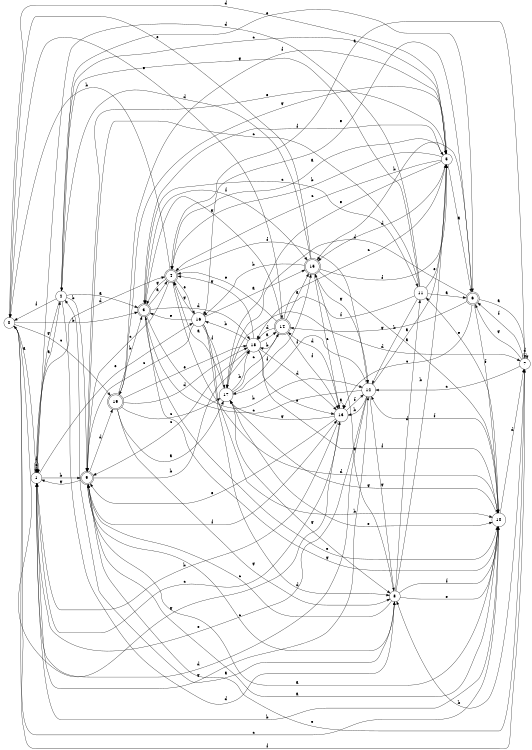 digraph n16_7 {
__start0 [label="" shape="none"];

rankdir=LR;
size="8,5";

s0 [style="filled", color="black", fillcolor="white" shape="circle", label="0"];
s1 [style="filled", color="black", fillcolor="white" shape="circle", label="1"];
s2 [style="filled", color="black", fillcolor="white" shape="circle", label="2"];
s3 [style="rounded,filled", color="black", fillcolor="white" shape="doublecircle", label="3"];
s4 [style="rounded,filled", color="black", fillcolor="white" shape="doublecircle", label="4"];
s5 [style="filled", color="black", fillcolor="white" shape="circle", label="5"];
s6 [style="rounded,filled", color="black", fillcolor="white" shape="doublecircle", label="6"];
s7 [style="filled", color="black", fillcolor="white" shape="circle", label="7"];
s8 [style="filled", color="black", fillcolor="white" shape="circle", label="8"];
s9 [style="rounded,filled", color="black", fillcolor="white" shape="doublecircle", label="9"];
s10 [style="filled", color="black", fillcolor="white" shape="circle", label="10"];
s11 [style="filled", color="black", fillcolor="white" shape="circle", label="11"];
s12 [style="filled", color="black", fillcolor="white" shape="circle", label="12"];
s13 [style="filled", color="black", fillcolor="white" shape="circle", label="13"];
s14 [style="rounded,filled", color="black", fillcolor="white" shape="doublecircle", label="14"];
s15 [style="rounded,filled", color="black", fillcolor="white" shape="doublecircle", label="15"];
s16 [style="filled", color="black", fillcolor="white" shape="circle", label="16"];
s17 [style="filled", color="black", fillcolor="white" shape="circle", label="17"];
s18 [style="filled", color="black", fillcolor="white" shape="circle", label="18"];
s19 [style="rounded,filled", color="black", fillcolor="white" shape="doublecircle", label="19"];
s0 -> s1 [label="a"];
s0 -> s3 [label="b"];
s0 -> s19 [label="c"];
s0 -> s5 [label="d"];
s0 -> s14 [label="e"];
s0 -> s7 [label="f"];
s0 -> s13 [label="g"];
s1 -> s2 [label="a"];
s1 -> s9 [label="b"];
s1 -> s1 [label="c"];
s1 -> s4 [label="d"];
s1 -> s16 [label="e"];
s1 -> s1 [label="f"];
s1 -> s12 [label="g"];
s2 -> s3 [label="a"];
s2 -> s9 [label="b"];
s2 -> s5 [label="c"];
s2 -> s8 [label="d"];
s2 -> s6 [label="e"];
s2 -> s0 [label="f"];
s2 -> s1 [label="g"];
s3 -> s4 [label="a"];
s3 -> s12 [label="b"];
s3 -> s11 [label="c"];
s3 -> s18 [label="d"];
s3 -> s10 [label="e"];
s3 -> s15 [label="f"];
s3 -> s10 [label="g"];
s4 -> s5 [label="a"];
s4 -> s0 [label="b"];
s4 -> s9 [label="c"];
s4 -> s10 [label="d"];
s4 -> s16 [label="e"];
s4 -> s12 [label="f"];
s4 -> s3 [label="g"];
s5 -> s6 [label="a"];
s5 -> s4 [label="b"];
s5 -> s4 [label="c"];
s5 -> s15 [label="d"];
s5 -> s17 [label="e"];
s5 -> s3 [label="f"];
s5 -> s19 [label="g"];
s6 -> s7 [label="a"];
s6 -> s15 [label="b"];
s6 -> s13 [label="c"];
s6 -> s17 [label="d"];
s6 -> s16 [label="e"];
s6 -> s10 [label="f"];
s6 -> s14 [label="g"];
s7 -> s4 [label="a"];
s7 -> s8 [label="b"];
s7 -> s12 [label="c"];
s7 -> s7 [label="d"];
s7 -> s9 [label="e"];
s7 -> s6 [label="f"];
s7 -> s6 [label="g"];
s8 -> s2 [label="a"];
s8 -> s5 [label="b"];
s8 -> s9 [label="c"];
s8 -> s11 [label="d"];
s8 -> s10 [label="e"];
s8 -> s10 [label="f"];
s8 -> s15 [label="g"];
s9 -> s10 [label="a"];
s9 -> s18 [label="b"];
s9 -> s8 [label="c"];
s9 -> s19 [label="d"];
s9 -> s5 [label="e"];
s9 -> s13 [label="f"];
s9 -> s1 [label="g"];
s10 -> s9 [label="a"];
s10 -> s1 [label="b"];
s10 -> s0 [label="c"];
s10 -> s7 [label="d"];
s10 -> s11 [label="e"];
s10 -> s12 [label="f"];
s10 -> s17 [label="g"];
s11 -> s6 [label="a"];
s11 -> s12 [label="b"];
s11 -> s9 [label="c"];
s11 -> s1 [label="d"];
s11 -> s5 [label="e"];
s11 -> s18 [label="f"];
s11 -> s2 [label="g"];
s12 -> s5 [label="a"];
s12 -> s13 [label="b"];
s12 -> s3 [label="c"];
s12 -> s1 [label="d"];
s12 -> s1 [label="e"];
s12 -> s17 [label="f"];
s12 -> s8 [label="g"];
s13 -> s13 [label="a"];
s13 -> s1 [label="b"];
s13 -> s1 [label="c"];
s13 -> s14 [label="d"];
s13 -> s9 [label="e"];
s13 -> s12 [label="f"];
s13 -> s17 [label="g"];
s14 -> s15 [label="a"];
s14 -> s18 [label="b"];
s14 -> s5 [label="c"];
s14 -> s18 [label="d"];
s14 -> s4 [label="e"];
s14 -> s13 [label="f"];
s14 -> s3 [label="g"];
s15 -> s10 [label="a"];
s15 -> s16 [label="b"];
s15 -> s13 [label="c"];
s15 -> s2 [label="d"];
s15 -> s0 [label="e"];
s15 -> s5 [label="f"];
s15 -> s12 [label="g"];
s16 -> s15 [label="a"];
s16 -> s10 [label="b"];
s16 -> s9 [label="c"];
s16 -> s8 [label="d"];
s16 -> s3 [label="e"];
s16 -> s17 [label="f"];
s16 -> s4 [label="g"];
s17 -> s4 [label="a"];
s17 -> s18 [label="b"];
s17 -> s14 [label="c"];
s17 -> s7 [label="d"];
s17 -> s10 [label="e"];
s17 -> s15 [label="f"];
s17 -> s8 [label="g"];
s18 -> s14 [label="a"];
s18 -> s16 [label="b"];
s18 -> s9 [label="c"];
s18 -> s13 [label="d"];
s18 -> s13 [label="e"];
s18 -> s10 [label="f"];
s18 -> s4 [label="g"];
s19 -> s17 [label="a"];
s19 -> s3 [label="b"];
s19 -> s17 [label="c"];
s19 -> s18 [label="d"];
s19 -> s18 [label="e"];
s19 -> s5 [label="f"];
s19 -> s8 [label="g"];

}